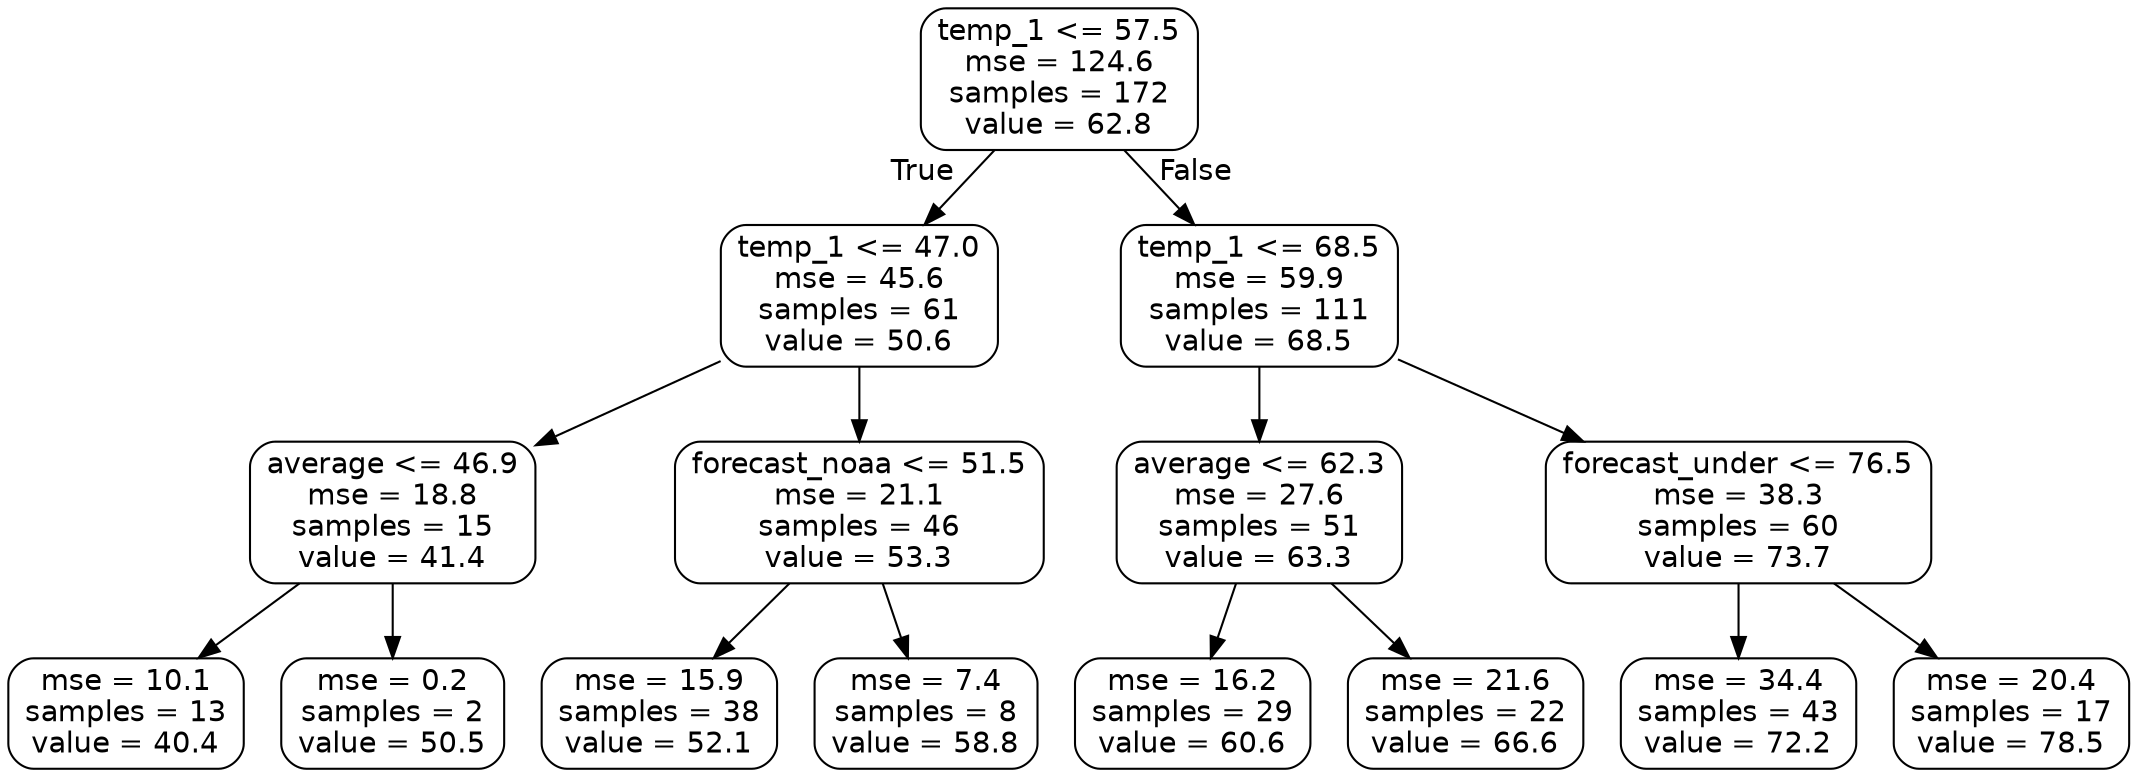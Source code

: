 digraph Tree {
node [shape=box, style="rounded", color="black", fontname=helvetica] ;
edge [fontname=helvetica] ;
0 [label="temp_1 <= 57.5\nmse = 124.6\nsamples = 172\nvalue = 62.8"] ;
1 [label="temp_1 <= 47.0\nmse = 45.6\nsamples = 61\nvalue = 50.6"] ;
0 -> 1 [labeldistance=2.5, labelangle=45, headlabel="True"] ;
2 [label="average <= 46.9\nmse = 18.8\nsamples = 15\nvalue = 41.4"] ;
1 -> 2 ;
3 [label="mse = 10.1\nsamples = 13\nvalue = 40.4"] ;
2 -> 3 ;
4 [label="mse = 0.2\nsamples = 2\nvalue = 50.5"] ;
2 -> 4 ;
5 [label="forecast_noaa <= 51.5\nmse = 21.1\nsamples = 46\nvalue = 53.3"] ;
1 -> 5 ;
6 [label="mse = 15.9\nsamples = 38\nvalue = 52.1"] ;
5 -> 6 ;
7 [label="mse = 7.4\nsamples = 8\nvalue = 58.8"] ;
5 -> 7 ;
8 [label="temp_1 <= 68.5\nmse = 59.9\nsamples = 111\nvalue = 68.5"] ;
0 -> 8 [labeldistance=2.5, labelangle=-45, headlabel="False"] ;
9 [label="average <= 62.3\nmse = 27.6\nsamples = 51\nvalue = 63.3"] ;
8 -> 9 ;
10 [label="mse = 16.2\nsamples = 29\nvalue = 60.6"] ;
9 -> 10 ;
11 [label="mse = 21.6\nsamples = 22\nvalue = 66.6"] ;
9 -> 11 ;
12 [label="forecast_under <= 76.5\nmse = 38.3\nsamples = 60\nvalue = 73.7"] ;
8 -> 12 ;
13 [label="mse = 34.4\nsamples = 43\nvalue = 72.2"] ;
12 -> 13 ;
14 [label="mse = 20.4\nsamples = 17\nvalue = 78.5"] ;
12 -> 14 ;
}